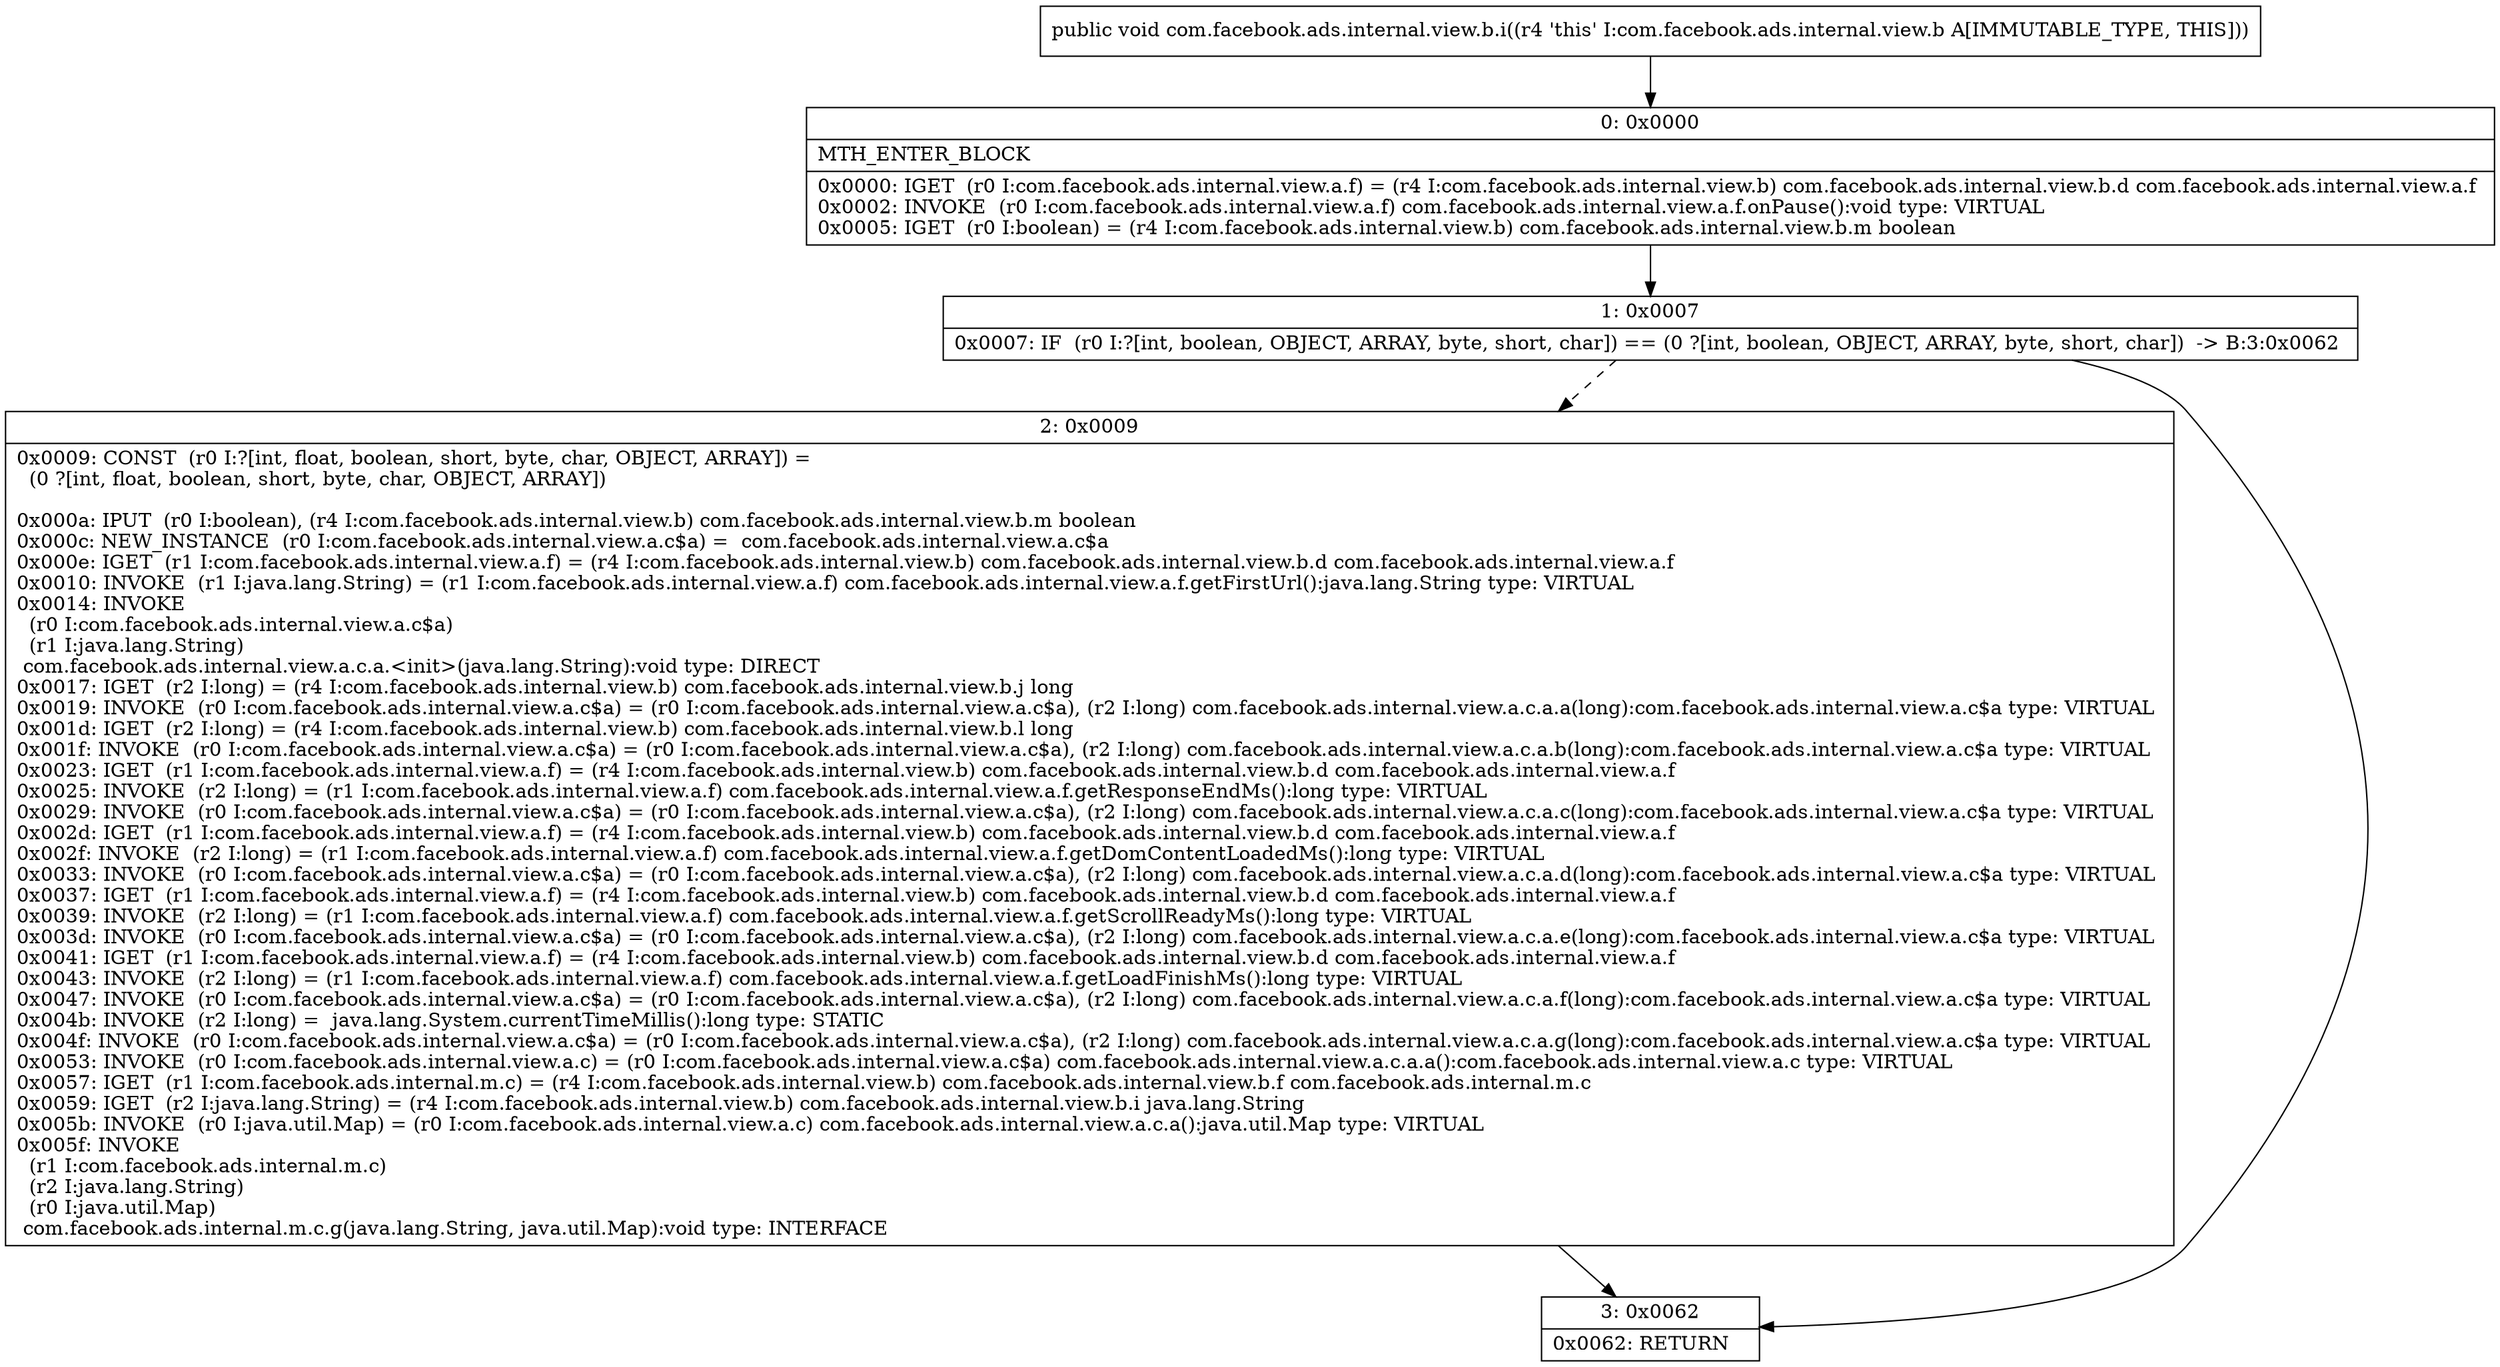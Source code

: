 digraph "CFG forcom.facebook.ads.internal.view.b.i()V" {
Node_0 [shape=record,label="{0\:\ 0x0000|MTH_ENTER_BLOCK\l|0x0000: IGET  (r0 I:com.facebook.ads.internal.view.a.f) = (r4 I:com.facebook.ads.internal.view.b) com.facebook.ads.internal.view.b.d com.facebook.ads.internal.view.a.f \l0x0002: INVOKE  (r0 I:com.facebook.ads.internal.view.a.f) com.facebook.ads.internal.view.a.f.onPause():void type: VIRTUAL \l0x0005: IGET  (r0 I:boolean) = (r4 I:com.facebook.ads.internal.view.b) com.facebook.ads.internal.view.b.m boolean \l}"];
Node_1 [shape=record,label="{1\:\ 0x0007|0x0007: IF  (r0 I:?[int, boolean, OBJECT, ARRAY, byte, short, char]) == (0 ?[int, boolean, OBJECT, ARRAY, byte, short, char])  \-\> B:3:0x0062 \l}"];
Node_2 [shape=record,label="{2\:\ 0x0009|0x0009: CONST  (r0 I:?[int, float, boolean, short, byte, char, OBJECT, ARRAY]) = \l  (0 ?[int, float, boolean, short, byte, char, OBJECT, ARRAY])\l \l0x000a: IPUT  (r0 I:boolean), (r4 I:com.facebook.ads.internal.view.b) com.facebook.ads.internal.view.b.m boolean \l0x000c: NEW_INSTANCE  (r0 I:com.facebook.ads.internal.view.a.c$a) =  com.facebook.ads.internal.view.a.c$a \l0x000e: IGET  (r1 I:com.facebook.ads.internal.view.a.f) = (r4 I:com.facebook.ads.internal.view.b) com.facebook.ads.internal.view.b.d com.facebook.ads.internal.view.a.f \l0x0010: INVOKE  (r1 I:java.lang.String) = (r1 I:com.facebook.ads.internal.view.a.f) com.facebook.ads.internal.view.a.f.getFirstUrl():java.lang.String type: VIRTUAL \l0x0014: INVOKE  \l  (r0 I:com.facebook.ads.internal.view.a.c$a)\l  (r1 I:java.lang.String)\l com.facebook.ads.internal.view.a.c.a.\<init\>(java.lang.String):void type: DIRECT \l0x0017: IGET  (r2 I:long) = (r4 I:com.facebook.ads.internal.view.b) com.facebook.ads.internal.view.b.j long \l0x0019: INVOKE  (r0 I:com.facebook.ads.internal.view.a.c$a) = (r0 I:com.facebook.ads.internal.view.a.c$a), (r2 I:long) com.facebook.ads.internal.view.a.c.a.a(long):com.facebook.ads.internal.view.a.c$a type: VIRTUAL \l0x001d: IGET  (r2 I:long) = (r4 I:com.facebook.ads.internal.view.b) com.facebook.ads.internal.view.b.l long \l0x001f: INVOKE  (r0 I:com.facebook.ads.internal.view.a.c$a) = (r0 I:com.facebook.ads.internal.view.a.c$a), (r2 I:long) com.facebook.ads.internal.view.a.c.a.b(long):com.facebook.ads.internal.view.a.c$a type: VIRTUAL \l0x0023: IGET  (r1 I:com.facebook.ads.internal.view.a.f) = (r4 I:com.facebook.ads.internal.view.b) com.facebook.ads.internal.view.b.d com.facebook.ads.internal.view.a.f \l0x0025: INVOKE  (r2 I:long) = (r1 I:com.facebook.ads.internal.view.a.f) com.facebook.ads.internal.view.a.f.getResponseEndMs():long type: VIRTUAL \l0x0029: INVOKE  (r0 I:com.facebook.ads.internal.view.a.c$a) = (r0 I:com.facebook.ads.internal.view.a.c$a), (r2 I:long) com.facebook.ads.internal.view.a.c.a.c(long):com.facebook.ads.internal.view.a.c$a type: VIRTUAL \l0x002d: IGET  (r1 I:com.facebook.ads.internal.view.a.f) = (r4 I:com.facebook.ads.internal.view.b) com.facebook.ads.internal.view.b.d com.facebook.ads.internal.view.a.f \l0x002f: INVOKE  (r2 I:long) = (r1 I:com.facebook.ads.internal.view.a.f) com.facebook.ads.internal.view.a.f.getDomContentLoadedMs():long type: VIRTUAL \l0x0033: INVOKE  (r0 I:com.facebook.ads.internal.view.a.c$a) = (r0 I:com.facebook.ads.internal.view.a.c$a), (r2 I:long) com.facebook.ads.internal.view.a.c.a.d(long):com.facebook.ads.internal.view.a.c$a type: VIRTUAL \l0x0037: IGET  (r1 I:com.facebook.ads.internal.view.a.f) = (r4 I:com.facebook.ads.internal.view.b) com.facebook.ads.internal.view.b.d com.facebook.ads.internal.view.a.f \l0x0039: INVOKE  (r2 I:long) = (r1 I:com.facebook.ads.internal.view.a.f) com.facebook.ads.internal.view.a.f.getScrollReadyMs():long type: VIRTUAL \l0x003d: INVOKE  (r0 I:com.facebook.ads.internal.view.a.c$a) = (r0 I:com.facebook.ads.internal.view.a.c$a), (r2 I:long) com.facebook.ads.internal.view.a.c.a.e(long):com.facebook.ads.internal.view.a.c$a type: VIRTUAL \l0x0041: IGET  (r1 I:com.facebook.ads.internal.view.a.f) = (r4 I:com.facebook.ads.internal.view.b) com.facebook.ads.internal.view.b.d com.facebook.ads.internal.view.a.f \l0x0043: INVOKE  (r2 I:long) = (r1 I:com.facebook.ads.internal.view.a.f) com.facebook.ads.internal.view.a.f.getLoadFinishMs():long type: VIRTUAL \l0x0047: INVOKE  (r0 I:com.facebook.ads.internal.view.a.c$a) = (r0 I:com.facebook.ads.internal.view.a.c$a), (r2 I:long) com.facebook.ads.internal.view.a.c.a.f(long):com.facebook.ads.internal.view.a.c$a type: VIRTUAL \l0x004b: INVOKE  (r2 I:long) =  java.lang.System.currentTimeMillis():long type: STATIC \l0x004f: INVOKE  (r0 I:com.facebook.ads.internal.view.a.c$a) = (r0 I:com.facebook.ads.internal.view.a.c$a), (r2 I:long) com.facebook.ads.internal.view.a.c.a.g(long):com.facebook.ads.internal.view.a.c$a type: VIRTUAL \l0x0053: INVOKE  (r0 I:com.facebook.ads.internal.view.a.c) = (r0 I:com.facebook.ads.internal.view.a.c$a) com.facebook.ads.internal.view.a.c.a.a():com.facebook.ads.internal.view.a.c type: VIRTUAL \l0x0057: IGET  (r1 I:com.facebook.ads.internal.m.c) = (r4 I:com.facebook.ads.internal.view.b) com.facebook.ads.internal.view.b.f com.facebook.ads.internal.m.c \l0x0059: IGET  (r2 I:java.lang.String) = (r4 I:com.facebook.ads.internal.view.b) com.facebook.ads.internal.view.b.i java.lang.String \l0x005b: INVOKE  (r0 I:java.util.Map) = (r0 I:com.facebook.ads.internal.view.a.c) com.facebook.ads.internal.view.a.c.a():java.util.Map type: VIRTUAL \l0x005f: INVOKE  \l  (r1 I:com.facebook.ads.internal.m.c)\l  (r2 I:java.lang.String)\l  (r0 I:java.util.Map)\l com.facebook.ads.internal.m.c.g(java.lang.String, java.util.Map):void type: INTERFACE \l}"];
Node_3 [shape=record,label="{3\:\ 0x0062|0x0062: RETURN   \l}"];
MethodNode[shape=record,label="{public void com.facebook.ads.internal.view.b.i((r4 'this' I:com.facebook.ads.internal.view.b A[IMMUTABLE_TYPE, THIS])) }"];
MethodNode -> Node_0;
Node_0 -> Node_1;
Node_1 -> Node_2[style=dashed];
Node_1 -> Node_3;
Node_2 -> Node_3;
}

